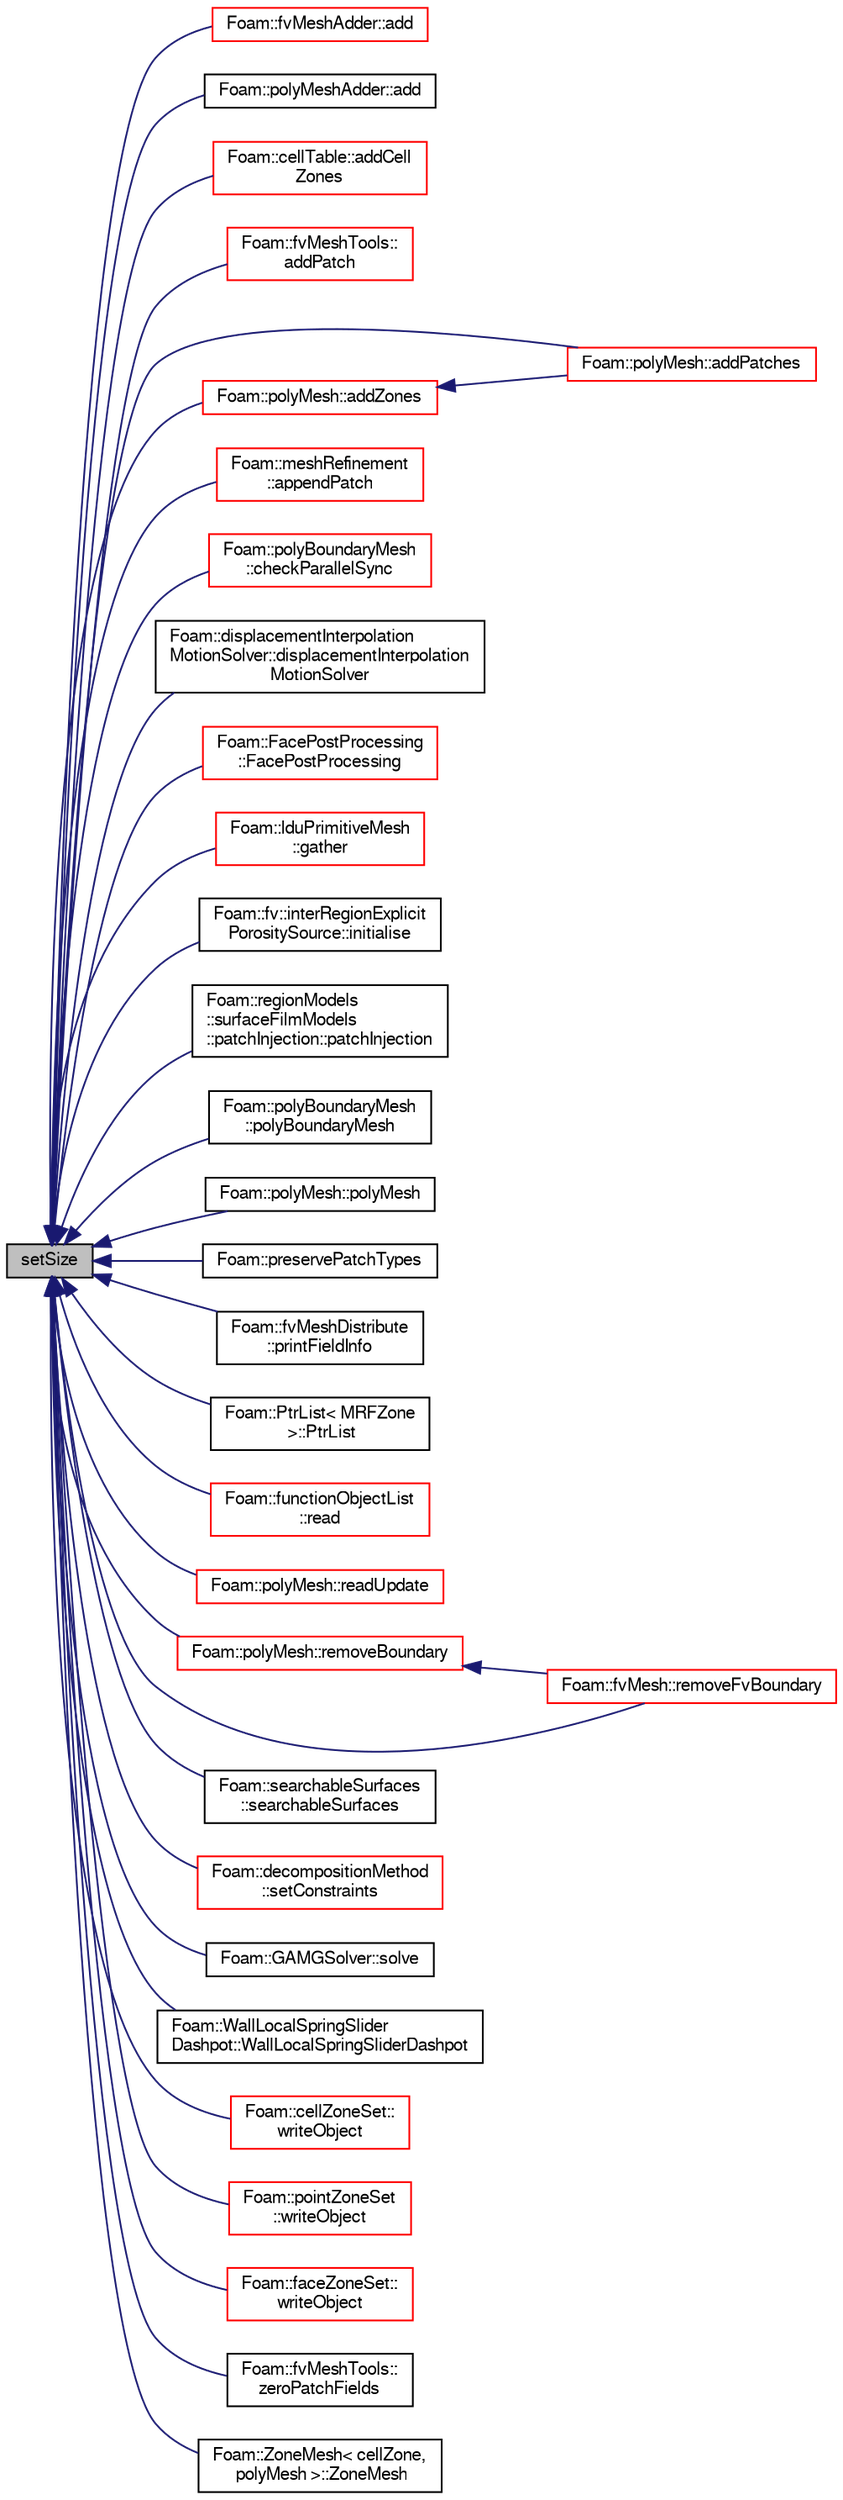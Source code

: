 digraph "setSize"
{
  bgcolor="transparent";
  edge [fontname="FreeSans",fontsize="10",labelfontname="FreeSans",labelfontsize="10"];
  node [fontname="FreeSans",fontsize="10",shape=record];
  rankdir="LR";
  Node851 [label="setSize",height=0.2,width=0.4,color="black", fillcolor="grey75", style="filled", fontcolor="black"];
  Node851 -> Node852 [dir="back",color="midnightblue",fontsize="10",style="solid",fontname="FreeSans"];
  Node852 [label="Foam::fvMeshAdder::add",height=0.2,width=0.4,color="red",URL="$a21450.html#a279c8df949a7489a89a5f2c600e2e3ed",tooltip="Inplace add mesh to fvMesh. Maps all stored fields. Returns map. "];
  Node851 -> Node863 [dir="back",color="midnightblue",fontsize="10",style="solid",fontname="FreeSans"];
  Node863 [label="Foam::polyMeshAdder::add",height=0.2,width=0.4,color="black",URL="$a21594.html#a42c72a8d279c201ea1f49824e6fc340a",tooltip="Inplace add mesh to polyMesh. Returns map construct. "];
  Node851 -> Node864 [dir="back",color="midnightblue",fontsize="10",style="solid",fontname="FreeSans"];
  Node864 [label="Foam::cellTable::addCell\lZones",height=0.2,width=0.4,color="red",URL="$a21342.html#ab62ddf3f5719031d66f82307da8dfc11",tooltip="Classify tableIds into cellZones according to the cellTable. "];
  Node851 -> Node866 [dir="back",color="midnightblue",fontsize="10",style="solid",fontname="FreeSans"];
  Node866 [label="Foam::fvMeshTools::\laddPatch",height=0.2,width=0.4,color="red",URL="$a21458.html#a590f160ae7ad17fa6394045ac077b9bf",tooltip="Add patch. Inserts patch before all processor patches. "];
  Node851 -> Node869 [dir="back",color="midnightblue",fontsize="10",style="solid",fontname="FreeSans"];
  Node869 [label="Foam::polyMesh::addPatches",height=0.2,width=0.4,color="red",URL="$a27410.html#a6527fc99a1c5861553e2b107c6d9170f",tooltip="Add boundary patches. "];
  Node851 -> Node1094 [dir="back",color="midnightblue",fontsize="10",style="solid",fontname="FreeSans"];
  Node1094 [label="Foam::polyMesh::addZones",height=0.2,width=0.4,color="red",URL="$a27410.html#a2e9c425fb50ce986acf3eb59fa7f1935",tooltip="Add mesh zones. "];
  Node1094 -> Node869 [dir="back",color="midnightblue",fontsize="10",style="solid",fontname="FreeSans"];
  Node851 -> Node1095 [dir="back",color="midnightblue",fontsize="10",style="solid",fontname="FreeSans"];
  Node1095 [label="Foam::meshRefinement\l::appendPatch",height=0.2,width=0.4,color="red",URL="$a24662.html#afe45e132b7f6aa140c47d16ee3bc3cd5",tooltip="Helper:append patch to end of mesh. "];
  Node851 -> Node1098 [dir="back",color="midnightblue",fontsize="10",style="solid",fontname="FreeSans"];
  Node1098 [label="Foam::polyBoundaryMesh\l::checkParallelSync",height=0.2,width=0.4,color="red",URL="$a27402.html#ae0d853449ed62624abe28bda852337c6",tooltip="Check whether all procs have all patches and in same order. Return. "];
  Node851 -> Node1186 [dir="back",color="midnightblue",fontsize="10",style="solid",fontname="FreeSans"];
  Node1186 [label="Foam::displacementInterpolation\lMotionSolver::displacementInterpolation\lMotionSolver",height=0.2,width=0.4,color="black",URL="$a23314.html#af70627c48920441a925701b8da5266ba",tooltip="Construct from polyMesh and IOdictionary. "];
  Node851 -> Node1187 [dir="back",color="midnightblue",fontsize="10",style="solid",fontname="FreeSans"];
  Node1187 [label="Foam::FacePostProcessing\l::FacePostProcessing",height=0.2,width=0.4,color="red",URL="$a23978.html#ada8bf2fb634a22e3abfd39a829f2f8c1",tooltip="Construct from dictionary. "];
  Node851 -> Node1189 [dir="back",color="midnightblue",fontsize="10",style="solid",fontname="FreeSans"];
  Node1189 [label="Foam::lduPrimitiveMesh\l::gather",height=0.2,width=0.4,color="red",URL="$a27134.html#ad7514c3eec68fa18c472b5dfe1c2b5a4",tooltip="Gather meshes from other processors onto procIDs[0]. "];
  Node851 -> Node1193 [dir="back",color="midnightblue",fontsize="10",style="solid",fontname="FreeSans"];
  Node1193 [label="Foam::fv::interRegionExplicit\lPorositySource::initialise",height=0.2,width=0.4,color="black",URL="$a23534.html#a18abf8b19283101238a77c9e6865b673",tooltip="Initialise. "];
  Node851 -> Node1194 [dir="back",color="midnightblue",fontsize="10",style="solid",fontname="FreeSans"];
  Node1194 [label="Foam::regionModels\l::surfaceFilmModels\l::patchInjection::patchInjection",height=0.2,width=0.4,color="black",URL="$a29110.html#a152b740d187e325136f51f50c9b798ab",tooltip="Construct from surface film model. "];
  Node851 -> Node1195 [dir="back",color="midnightblue",fontsize="10",style="solid",fontname="FreeSans"];
  Node1195 [label="Foam::polyBoundaryMesh\l::polyBoundaryMesh",height=0.2,width=0.4,color="black",URL="$a27402.html#ad5d52e41ec3887120247d19b535cd4e1",tooltip="Read constructor given IOobject and a polyMesh reference. "];
  Node851 -> Node1083 [dir="back",color="midnightblue",fontsize="10",style="solid",fontname="FreeSans"];
  Node1083 [label="Foam::polyMesh::polyMesh",height=0.2,width=0.4,color="black",URL="$a27410.html#a26bb3c2a2a5476b329d60ac7646e18a7",tooltip="Construct from cell shapes. "];
  Node851 -> Node1196 [dir="back",color="midnightblue",fontsize="10",style="solid",fontname="FreeSans"];
  Node1196 [label="Foam::preservePatchTypes",height=0.2,width=0.4,color="black",URL="$a21124.html#aa5ba4f565a185dfa03afee2986b82183",tooltip="preserve patch types "];
  Node851 -> Node1197 [dir="back",color="midnightblue",fontsize="10",style="solid",fontname="FreeSans"];
  Node1197 [label="Foam::fvMeshDistribute\l::printFieldInfo",height=0.2,width=0.4,color="black",URL="$a21454.html#ac01a969a7e9466cbdca2475c4c0bd9c2",tooltip="Print some field info. "];
  Node851 -> Node1198 [dir="back",color="midnightblue",fontsize="10",style="solid",fontname="FreeSans"];
  Node1198 [label="Foam::PtrList\< MRFZone\l \>::PtrList",height=0.2,width=0.4,color="black",URL="$a25914.html#ace62902ecd333756cc657aa44f8a2f74",tooltip="Construct as copy or re-use as specified. "];
  Node851 -> Node1199 [dir="back",color="midnightblue",fontsize="10",style="solid",fontname="FreeSans"];
  Node1199 [label="Foam::functionObjectList\l::read",height=0.2,width=0.4,color="red",URL="$a26126.html#af816873151ddb0126e98bb2f914d8ed5",tooltip="Read and set the function objects if their data have changed. "];
  Node851 -> Node2423 [dir="back",color="midnightblue",fontsize="10",style="solid",fontname="FreeSans"];
  Node2423 [label="Foam::polyMesh::readUpdate",height=0.2,width=0.4,color="red",URL="$a27410.html#a9d298b9dbcdbe96c85e7ea556233a8c2",tooltip="Update the mesh based on the mesh files saved in. "];
  Node851 -> Node3023 [dir="back",color="midnightblue",fontsize="10",style="solid",fontname="FreeSans"];
  Node3023 [label="Foam::polyMesh::removeBoundary",height=0.2,width=0.4,color="red",URL="$a27410.html#acc2134c36adb97b988d5efc383a7f9f0",tooltip="Remove boundary patches. "];
  Node3023 -> Node3024 [dir="back",color="midnightblue",fontsize="10",style="solid",fontname="FreeSans"];
  Node3024 [label="Foam::fvMesh::removeFvBoundary",height=0.2,width=0.4,color="red",URL="$a22766.html#ac0182771afe06e7f2d7d52a627a0e16f",tooltip="Remove boundary patches. Warning: fvPatchFields hold ref to. "];
  Node851 -> Node3024 [dir="back",color="midnightblue",fontsize="10",style="solid",fontname="FreeSans"];
  Node851 -> Node2558 [dir="back",color="midnightblue",fontsize="10",style="solid",fontname="FreeSans"];
  Node2558 [label="Foam::searchableSurfaces\l::searchableSurfaces",height=0.2,width=0.4,color="black",URL="$a25246.html#a728d2d5193c640e1884f841fccc9c21f",tooltip="Construct from dictionary and whether to construct names always. "];
  Node851 -> Node2790 [dir="back",color="midnightblue",fontsize="10",style="solid",fontname="FreeSans"];
  Node2790 [label="Foam::decompositionMethod\l::setConstraints",height=0.2,width=0.4,color="red",URL="$a28594.html#a36608a91d1c00b41284eaf46b895387c",tooltip="Helper: extract constraints: "];
  Node851 -> Node1991 [dir="back",color="midnightblue",fontsize="10",style="solid",fontname="FreeSans"];
  Node1991 [label="Foam::GAMGSolver::solve",height=0.2,width=0.4,color="black",URL="$a27002.html#ad38597d099f9905e3f399b01af791bcb",tooltip="Solve. "];
  Node851 -> Node2608 [dir="back",color="midnightblue",fontsize="10",style="solid",fontname="FreeSans"];
  Node2608 [label="Foam::WallLocalSpringSlider\lDashpot::WallLocalSpringSliderDashpot",height=0.2,width=0.4,color="black",URL="$a24034.html#a87d5d4fdb334115ce1f35cd0bbab23d6",tooltip="Construct from dictionary. "];
  Node851 -> Node3025 [dir="back",color="midnightblue",fontsize="10",style="solid",fontname="FreeSans"];
  Node3025 [label="Foam::cellZoneSet::\lwriteObject",height=0.2,width=0.4,color="red",URL="$a25442.html#ad29090f3bdbff43fd95fa2d856219b5f",tooltip="Write cellZone. "];
  Node851 -> Node3027 [dir="back",color="midnightblue",fontsize="10",style="solid",fontname="FreeSans"];
  Node3027 [label="Foam::pointZoneSet\l::writeObject",height=0.2,width=0.4,color="red",URL="$a25458.html#ad29090f3bdbff43fd95fa2d856219b5f",tooltip="Write pointZone. "];
  Node851 -> Node3029 [dir="back",color="midnightblue",fontsize="10",style="solid",fontname="FreeSans"];
  Node3029 [label="Foam::faceZoneSet::\lwriteObject",height=0.2,width=0.4,color="red",URL="$a25450.html#ad29090f3bdbff43fd95fa2d856219b5f",tooltip="Write faceZone. "];
  Node851 -> Node3031 [dir="back",color="midnightblue",fontsize="10",style="solid",fontname="FreeSans"];
  Node3031 [label="Foam::fvMeshTools::\lzeroPatchFields",height=0.2,width=0.4,color="black",URL="$a21458.html#a0a472e7f70e44cca96e2b8390de2354e",tooltip="Change patchField to zero on registered fields. "];
  Node851 -> Node3032 [dir="back",color="midnightblue",fontsize="10",style="solid",fontname="FreeSans"];
  Node3032 [label="Foam::ZoneMesh\< cellZone,\l polyMesh \>::ZoneMesh",height=0.2,width=0.4,color="black",URL="$a27522.html#a52d0e850392e5c299af6c11ba9bb0a9a",tooltip="Construct given a PtrList. "];
}
